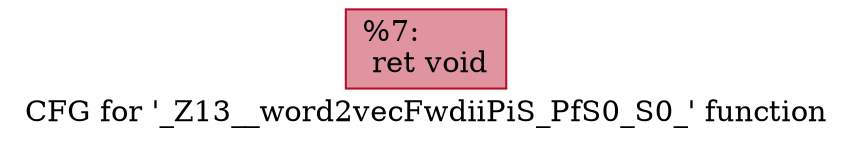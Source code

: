 digraph "CFG for '_Z13__word2vecFwdiiPiS_PfS0_S0_' function" {
	label="CFG for '_Z13__word2vecFwdiiPiS_PfS0_S0_' function";

	Node0x4da6a70 [shape=record,color="#b70d28ff", style=filled, fillcolor="#b70d2870",label="{%7:\l  ret void\l}"];
}
